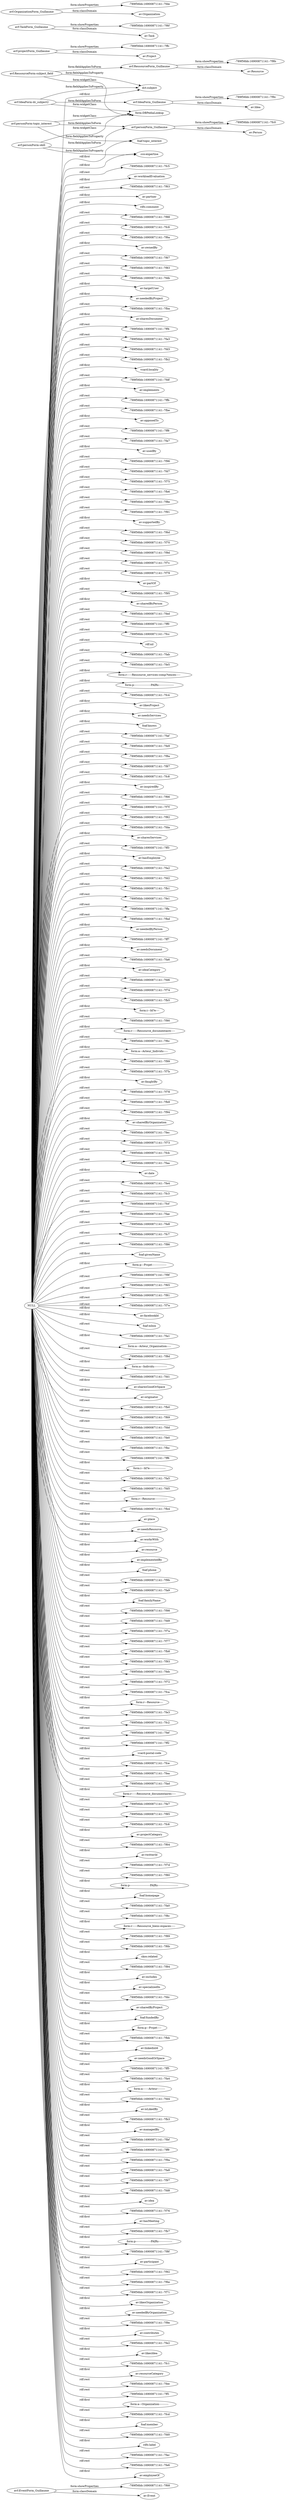 digraph ar2dtool_diagram { 
rankdir=LR;
size="1501"
	"avf:EventForm_Guillaume" -> "-789f56bb:16900871141:-7f68" [ label = "form:showProperties" ];
	"avf:EventForm_Guillaume" -> "av:Event" [ label = "form:classDomain" ];
	"avf:personForm-topic_interest" -> "form:DBPediaLookup" [ label = "form:widgetClass" ];
	"avf:personForm-topic_interest" -> "foaf:topic_interest" [ label = "form:fieldAppliesToProperty" ];
	"avf:personForm-topic_interest" -> "avf:personForm_Guillaume" [ label = "form:fieldAppliesToForm" ];
	"avf:projectForm_Guillaume" -> "-789f56bb:16900871141:-7ffc" [ label = "form:showProperties" ];
	"avf:projectForm_Guillaume" -> "av:Project" [ label = "form:classDomain" ];
	"avf:TaskForm_Guillaume" -> "-789f56bb:16900871141:-7f6f" [ label = "form:showProperties" ];
	"avf:TaskForm_Guillaume" -> "av:Task" [ label = "form:classDomain" ];
	"avf:RessourceForm-subject_field" -> "form:DBPediaLookup" [ label = "form:widgetClass" ];
	"avf:RessourceForm-subject_field" -> "dct:subject" [ label = "form:fieldAppliesToProperty" ];
	"avf:RessourceForm-subject_field" -> "avf:RessourceForm_Guillaume" [ label = "form:fieldAppliesToForm" ];
	"avf:personForm-skill" -> "form:DBPediaLookup" [ label = "form:widgetClass" ];
	"avf:personForm-skill" -> "cco:expertise" [ label = "form:fieldAppliesToProperty" ];
	"avf:personForm-skill" -> "avf:personForm_Guillaume" [ label = "form:fieldAppliesToForm" ];
	"avf:IdeaForm_Guillaume" -> "-789f56bb:16900871141:-7f9c" [ label = "form:showProperties" ];
	"avf:IdeaForm_Guillaume" -> "av:Idea" [ label = "form:classDomain" ];
	"avf:personForm_Guillaume" -> "-789f56bb:16900871141:-7fc0" [ label = "form:showProperties" ];
	"avf:personForm_Guillaume" -> "av:Person" [ label = "form:classDomain" ];
	"avf:RessourceForm_Guillaume" -> "-789f56bb:16900871141:-7f8b" [ label = "form:showProperties" ];
	"avf:RessourceForm_Guillaume" -> "av:Resource" [ label = "form:classDomain" ];
	"NULL" -> "-789f56bb:16900871141:-7f6d" [ label = "rdf:rest" ];
	"NULL" -> "-789f56bb:16900871141:-7f70" [ label = "rdf:rest" ];
	"NULL" -> "-789f56bb:16900871141:-7f9d" [ label = "rdf:rest" ];
	"NULL" -> "-789f56bb:16900871141:-7f7c" [ label = "rdf:rest" ];
	"NULL" -> "-789f56bb:16900871141:-7f79" [ label = "rdf:rest" ];
	"NULL" -> "av:partOf" [ label = "rdf:first" ];
	"NULL" -> "-789f56bb:16900871141:-7f95" [ label = "rdf:rest" ];
	"NULL" -> "av:sharedByPerson" [ label = "rdf:first" ];
	"NULL" -> "-789f56bb:16900871141:-7fed" [ label = "rdf:rest" ];
	"NULL" -> "-789f56bb:16900871141:-7ff0" [ label = "rdf:rest" ];
	"NULL" -> "-789f56bb:16900871141:-7fcc" [ label = "rdf:rest" ];
	"NULL" -> "rdf:nil" [ label = "rdf:rest" ];
	"NULL" -> "-789f56bb:16900871141:-7fab" [ label = "rdf:rest" ];
	"NULL" -> "-789f56bb:16900871141:-7fe5" [ label = "rdf:rest" ];
	"NULL" -> "form:r------Ressource_services-comp?tences-----" [ label = "rdf:first" ];
	"NULL" -> "form:p--------------------PAIRs------------------" [ label = "rdf:first" ];
	"NULL" -> "-789f56bb:16900871141:-7fc4" [ label = "rdf:rest" ];
	"NULL" -> "av:likesProject" [ label = "rdf:first" ];
	"NULL" -> "av:needsServices" [ label = "rdf:first" ];
	"NULL" -> "foaf:knows" [ label = "rdf:first" ];
	"NULL" -> "-789f56bb:16900871141:-7faf" [ label = "rdf:rest" ];
	"NULL" -> "-789f56bb:16900871141:-7fe9" [ label = "rdf:rest" ];
	"NULL" -> "-789f56bb:16900871141:-7f8a" [ label = "rdf:rest" ];
	"NULL" -> "-789f56bb:16900871141:-7f87" [ label = "rdf:rest" ];
	"NULL" -> "-789f56bb:16900871141:-7fc8" [ label = "rdf:rest" ];
	"NULL" -> "av:inspiredBy" [ label = "rdf:first" ];
	"NULL" -> "-789f56bb:16900871141:-7f66" [ label = "rdf:rest" ];
	"NULL" -> "-789f56bb:16900871141:-7f7f" [ label = "rdf:rest" ];
	"NULL" -> "-789f56bb:16900871141:-7f82" [ label = "rdf:rest" ];
	"NULL" -> "-789f56bb:16900871141:-7fda" [ label = "rdf:rest" ];
	"NULL" -> "av:sharesServices" [ label = "rdf:first" ];
	"NULL" -> "-789f56bb:16900871141:-7ff3" [ label = "rdf:rest" ];
	"NULL" -> "av:hasEmployee" [ label = "rdf:first" ];
	"NULL" -> "-789f56bb:16900871141:-7fa2" [ label = "rdf:rest" ];
	"NULL" -> "-789f56bb:16900871141:-7fd2" [ label = "rdf:rest" ];
	"NULL" -> "-789f56bb:16900871141:-7fb1" [ label = "rdf:rest" ];
	"NULL" -> "-789f56bb:16900871141:-7fe1" [ label = "rdf:rest" ];
	"NULL" -> "-789f56bb:16900871141:-7ffa" [ label = "rdf:rest" ];
	"NULL" -> "-789f56bb:16900871141:-7fbd" [ label = "rdf:rest" ];
	"NULL" -> "av:neededByPerson" [ label = "rdf:first" ];
	"NULL" -> "-789f56bb:16900871141:-7ff7" [ label = "rdf:rest" ];
	"NULL" -> "av:needsDocument" [ label = "rdf:first" ];
	"NULL" -> "-789f56bb:16900871141:-7fa6" [ label = "rdf:rest" ];
	"NULL" -> "av:ideaCategory" [ label = "rdf:first" ];
	"NULL" -> "-789f56bb:16900871141:-7fd6" [ label = "rdf:rest" ];
	"NULL" -> "-789f56bb:16900871141:-7f74" [ label = "rdf:rest" ];
	"NULL" -> "-789f56bb:16900871141:-7fb5" [ label = "rdf:rest" ];
	"NULL" -> "form:i---Id?e----" [ label = "rdf:first" ];
	"NULL" -> "-789f56bb:16900871141:-7f90" [ label = "rdf:rest" ];
	"NULL" -> "form:r------Ressource_documentaire-----" [ label = "rdf:first" ];
	"NULL" -> "-789f56bb:16900871141:-7f6c" [ label = "rdf:rest" ];
	"NULL" -> "form:a---Acteur_Individu-----" [ label = "rdf:first" ];
	"NULL" -> "-789f56bb:16900871141:-7f99" [ label = "rdf:rest" ];
	"NULL" -> "-789f56bb:16900871141:-7f7b" [ label = "rdf:rest" ];
	"NULL" -> "av:faughtBy" [ label = "rdf:first" ];
	"NULL" -> "-789f56bb:16900871141:-7f78" [ label = "rdf:rest" ];
	"NULL" -> "-789f56bb:16900871141:-7fb9" [ label = "rdf:rest" ];
	"NULL" -> "-789f56bb:16900871141:-7f94" [ label = "rdf:rest" ];
	"NULL" -> "av:sharedByOrganization" [ label = "rdf:first" ];
	"NULL" -> "-789f56bb:16900871141:-7fec" [ label = "rdf:rest" ];
	"NULL" -> "-789f56bb:16900871141:-7f73" [ label = "rdf:rest" ];
	"NULL" -> "-789f56bb:16900871141:-7fcb" [ label = "rdf:rest" ];
	"NULL" -> "-789f56bb:16900871141:-7faa" [ label = "rdf:rest" ];
	"NULL" -> "av:date" [ label = "rdf:first" ];
	"NULL" -> "-789f56bb:16900871141:-7fe4" [ label = "rdf:rest" ];
	"NULL" -> "-789f56bb:16900871141:-7fc3" [ label = "rdf:rest" ];
	"NULL" -> "-789f56bb:16900871141:-7fcf" [ label = "rdf:rest" ];
	"NULL" -> "dct:subject" [ label = "rdf:first" ];
	"NULL" -> "-789f56bb:16900871141:-7fae" [ label = "rdf:rest" ];
	"NULL" -> "-789f56bb:16900871141:-7fe8" [ label = "rdf:rest" ];
	"NULL" -> "-789f56bb:16900871141:-7fc7" [ label = "rdf:rest" ];
	"NULL" -> "-789f56bb:16900871141:-7f86" [ label = "rdf:rest" ];
	"NULL" -> "foaf:givenName" [ label = "rdf:first" ];
	"NULL" -> "form:p---Projet-----------------" [ label = "rdf:first" ];
	"NULL" -> "-789f56bb:16900871141:-7f9f" [ label = "rdf:rest" ];
	"NULL" -> "-789f56bb:16900871141:-7f65" [ label = "rdf:rest" ];
	"NULL" -> "-789f56bb:16900871141:-7f81" [ label = "rdf:rest" ];
	"NULL" -> "-789f56bb:16900871141:-7f7e" [ label = "rdf:rest" ];
	"NULL" -> "av:facebookId" [ label = "rdf:first" ];
	"NULL" -> "foaf:mbox" [ label = "rdf:first" ];
	"NULL" -> "foaf:topic_interest" [ label = "rdf:first" ];
	"NULL" -> "-789f56bb:16900871141:-7fa1" [ label = "rdf:rest" ];
	"NULL" -> "form:a---Acteur_Organisation-----" [ label = "rdf:first" ];
	"NULL" -> "-789f56bb:16900871141:-7f8d" [ label = "rdf:rest" ];
	"NULL" -> "form:a---Individu---------------" [ label = "rdf:first" ];
	"NULL" -> "-789f56bb:16900871141:-7fd1" [ label = "rdf:rest" ];
	"NULL" -> "av:sharesGoodOrSpace" [ label = "rdf:first" ];
	"NULL" -> "av:originator" [ label = "rdf:first" ];
	"NULL" -> "-789f56bb:16900871141:-7fb0" [ label = "rdf:rest" ];
	"NULL" -> "-789f56bb:16900871141:-7f69" [ label = "rdf:rest" ];
	"NULL" -> "cco:expertise" [ label = "rdf:first" ];
	"NULL" -> "-789f56bb:16900871141:-7fdd" [ label = "rdf:rest" ];
	"NULL" -> "-789f56bb:16900871141:-7fe0" [ label = "rdf:rest" ];
	"NULL" -> "-789f56bb:16900871141:-7fbc" [ label = "rdf:rest" ];
	"NULL" -> "-789f56bb:16900871141:-7ff6" [ label = "rdf:rest" ];
	"NULL" -> "form:i---Id?e-------------------" [ label = "rdf:first" ];
	"NULL" -> "-789f56bb:16900871141:-7fa5" [ label = "rdf:rest" ];
	"NULL" -> "-789f56bb:16900871141:-7fd5" [ label = "rdf:rest" ];
	"NULL" -> "form:r---Resource---------------" [ label = "rdf:first" ];
	"NULL" -> "-789f56bb:16900871141:-7fb4" [ label = "rdf:rest" ];
	"NULL" -> "av:place" [ label = "rdf:first" ];
	"NULL" -> "av:needsResource" [ label = "rdf:first" ];
	"NULL" -> "av:worksWith" [ label = "rdf:first" ];
	"NULL" -> "av:resource" [ label = "rdf:first" ];
	"NULL" -> "av:implementedBy" [ label = "rdf:first" ];
	"NULL" -> "foaf:phone" [ label = "rdf:first" ];
	"NULL" -> "-789f56bb:16900871141:-7f9b" [ label = "rdf:rest" ];
	"NULL" -> "-789f56bb:16900871141:-7fa9" [ label = "rdf:rest" ];
	"NULL" -> "foaf:familyName" [ label = "rdf:first" ];
	"NULL" -> "-789f56bb:16900871141:-7f98" [ label = "rdf:rest" ];
	"NULL" -> "-789f56bb:16900871141:-7fd9" [ label = "rdf:rest" ];
	"NULL" -> "-789f56bb:16900871141:-7f7a" [ label = "rdf:rest" ];
	"NULL" -> "-789f56bb:16900871141:-7f77" [ label = "rdf:rest" ];
	"NULL" -> "-789f56bb:16900871141:-7fb8" [ label = "rdf:rest" ];
	"NULL" -> "-789f56bb:16900871141:-7f93" [ label = "rdf:rest" ];
	"NULL" -> "-789f56bb:16900871141:-7feb" [ label = "rdf:rest" ];
	"NULL" -> "-789f56bb:16900871141:-7f72" [ label = "rdf:rest" ];
	"NULL" -> "-789f56bb:16900871141:-7fca" [ label = "rdf:rest" ];
	"NULL" -> "form:r---Resource----" [ label = "rdf:first" ];
	"NULL" -> "-789f56bb:16900871141:-7fe3" [ label = "rdf:rest" ];
	"NULL" -> "-789f56bb:16900871141:-7fc2" [ label = "rdf:rest" ];
	"NULL" -> "-789f56bb:16900871141:-7fef" [ label = "rdf:rest" ];
	"NULL" -> "-789f56bb:16900871141:-7ff2" [ label = "rdf:rest" ];
	"NULL" -> "vcard:postal-code" [ label = "rdf:first" ];
	"NULL" -> "-789f56bb:16900871141:-7fce" [ label = "rdf:rest" ];
	"NULL" -> "-789f56bb:16900871141:-7fea" [ label = "rdf:rest" ];
	"NULL" -> "-789f56bb:16900871141:-7fad" [ label = "rdf:rest" ];
	"NULL" -> "form:r------Ressource_documentaires-----" [ label = "rdf:first" ];
	"NULL" -> "-789f56bb:16900871141:-7fe7" [ label = "rdf:rest" ];
	"NULL" -> "-789f56bb:16900871141:-7f85" [ label = "rdf:rest" ];
	"NULL" -> "-789f56bb:16900871141:-7fc6" [ label = "rdf:rest" ];
	"NULL" -> "av:projectCategory" [ label = "rdf:first" ];
	"NULL" -> "-789f56bb:16900871141:-7f64" [ label = "rdf:rest" ];
	"NULL" -> "av:twitterId" [ label = "rdf:first" ];
	"NULL" -> "-789f56bb:16900871141:-7f7d" [ label = "rdf:rest" ];
	"NULL" -> "-789f56bb:16900871141:-7f80" [ label = "rdf:rest" ];
	"NULL" -> "form:p------------------------PAIRs------------------------" [ label = "rdf:first" ];
	"NULL" -> "foaf:homepage" [ label = "rdf:first" ];
	"NULL" -> "-789f56bb:16900871141:-7fa0" [ label = "rdf:rest" ];
	"NULL" -> "-789f56bb:16900871141:-7f8c" [ label = "rdf:rest" ];
	"NULL" -> "form:r------Ressource_biens-espaces-----" [ label = "rdf:first" ];
	"NULL" -> "-789f56bb:16900871141:-7f89" [ label = "rdf:rest" ];
	"NULL" -> "-789f56bb:16900871141:-7f6b" [ label = "rdf:rest" ];
	"NULL" -> "skos:related" [ label = "rdf:first" ];
	"NULL" -> "-789f56bb:16900871141:-7f84" [ label = "rdf:rest" ];
	"NULL" -> "av:includes" [ label = "rdf:first" ];
	"NULL" -> "av:specializedIn" [ label = "rdf:first" ];
	"NULL" -> "-789f56bb:16900871141:-7fdc" [ label = "rdf:rest" ];
	"NULL" -> "av:sharedByProject" [ label = "rdf:first" ];
	"NULL" -> "foaf:fundedBy" [ label = "rdf:first" ];
	"NULL" -> "form:p---Projet-----" [ label = "rdf:first" ];
	"NULL" -> "-789f56bb:16900871141:-7fbb" [ label = "rdf:rest" ];
	"NULL" -> "av:linkedinId" [ label = "rdf:first" ];
	"NULL" -> "av:needsGoodOrSpace" [ label = "rdf:first" ];
	"NULL" -> "-789f56bb:16900871141:-7ff5" [ label = "rdf:rest" ];
	"NULL" -> "-789f56bb:16900871141:-7fa4" [ label = "rdf:rest" ];
	"NULL" -> "form:a-------Acteur---------" [ label = "rdf:first" ];
	"NULL" -> "-789f56bb:16900871141:-7fd4" [ label = "rdf:rest" ];
	"NULL" -> "av:isLikedBy" [ label = "rdf:first" ];
	"NULL" -> "-789f56bb:16900871141:-7fb3" [ label = "rdf:rest" ];
	"NULL" -> "av:managedBy" [ label = "rdf:first" ];
	"NULL" -> "-789f56bb:16900871141:-7fbf" [ label = "rdf:rest" ];
	"NULL" -> "-789f56bb:16900871141:-7ff9" [ label = "rdf:rest" ];
	"NULL" -> "-789f56bb:16900871141:-7f9a" [ label = "rdf:rest" ];
	"NULL" -> "-789f56bb:16900871141:-7fa8" [ label = "rdf:rest" ];
	"NULL" -> "-789f56bb:16900871141:-7f97" [ label = "rdf:rest" ];
	"NULL" -> "-789f56bb:16900871141:-7fd8" [ label = "rdf:rest" ];
	"NULL" -> "av:idea" [ label = "rdf:first" ];
	"NULL" -> "-789f56bb:16900871141:-7f76" [ label = "rdf:rest" ];
	"NULL" -> "av:hasMeeting" [ label = "rdf:first" ];
	"NULL" -> "-789f56bb:16900871141:-7fb7" [ label = "rdf:rest" ];
	"NULL" -> "form:p------------------PAIRs----------------" [ label = "rdf:first" ];
	"NULL" -> "-789f56bb:16900871141:-7f8f" [ label = "rdf:rest" ];
	"NULL" -> "av:participant" [ label = "rdf:first" ];
	"NULL" -> "-789f56bb:16900871141:-7f92" [ label = "rdf:rest" ];
	"NULL" -> "-789f56bb:16900871141:-7f6e" [ label = "rdf:rest" ];
	"NULL" -> "-789f56bb:16900871141:-7f71" [ label = "rdf:rest" ];
	"NULL" -> "av:likesOrganization" [ label = "rdf:first" ];
	"NULL" -> "av:neededByOrganization" [ label = "rdf:first" ];
	"NULL" -> "-789f56bb:16900871141:-7f9e" [ label = "rdf:rest" ];
	"NULL" -> "av:contributes" [ label = "rdf:first" ];
	"NULL" -> "-789f56bb:16900871141:-7fe2" [ label = "rdf:rest" ];
	"NULL" -> "av:likesIdea" [ label = "rdf:first" ];
	"NULL" -> "-789f56bb:16900871141:-7fc1" [ label = "rdf:rest" ];
	"NULL" -> "av:resourceCategory" [ label = "rdf:first" ];
	"NULL" -> "-789f56bb:16900871141:-7fee" [ label = "rdf:rest" ];
	"NULL" -> "-789f56bb:16900871141:-7ff1" [ label = "rdf:rest" ];
	"NULL" -> "form:a---Organization-----------" [ label = "rdf:first" ];
	"NULL" -> "-789f56bb:16900871141:-7fcd" [ label = "rdf:rest" ];
	"NULL" -> "foaf:member" [ label = "rdf:first" ];
	"NULL" -> "-789f56bb:16900871141:-7fd0" [ label = "rdf:rest" ];
	"NULL" -> "rdfs:label" [ label = "rdf:first" ];
	"NULL" -> "-789f56bb:16900871141:-7fac" [ label = "rdf:rest" ];
	"NULL" -> "-789f56bb:16900871141:-7fe6" [ label = "rdf:rest" ];
	"NULL" -> "av:employeeOf" [ label = "rdf:first" ];
	"NULL" -> "-789f56bb:16900871141:-7fc5" [ label = "rdf:rest" ];
	"NULL" -> "av:workloadEvaluation" [ label = "rdf:first" ];
	"NULL" -> "-789f56bb:16900871141:-7f63" [ label = "rdf:rest" ];
	"NULL" -> "av:partner" [ label = "rdf:first" ];
	"NULL" -> "rdfs:comment" [ label = "rdf:first" ];
	"NULL" -> "-789f56bb:16900871141:-7f88" [ label = "rdf:rest" ];
	"NULL" -> "-789f56bb:16900871141:-7fc9" [ label = "rdf:rest" ];
	"NULL" -> "-789f56bb:16900871141:-7f6a" [ label = "rdf:rest" ];
	"NULL" -> "av:ownedBy" [ label = "rdf:first" ];
	"NULL" -> "-789f56bb:16900871141:-7f67" [ label = "rdf:rest" ];
	"NULL" -> "-789f56bb:16900871141:-7f83" [ label = "rdf:rest" ];
	"NULL" -> "-789f56bb:16900871141:-7fdb" [ label = "rdf:rest" ];
	"NULL" -> "av:targetUser" [ label = "rdf:first" ];
	"NULL" -> "av:neededByProject" [ label = "rdf:first" ];
	"NULL" -> "-789f56bb:16900871141:-7fba" [ label = "rdf:rest" ];
	"NULL" -> "av:sharesDocument" [ label = "rdf:first" ];
	"NULL" -> "-789f56bb:16900871141:-7ff4" [ label = "rdf:rest" ];
	"NULL" -> "-789f56bb:16900871141:-7fa3" [ label = "rdf:rest" ];
	"NULL" -> "-789f56bb:16900871141:-7fd3" [ label = "rdf:rest" ];
	"NULL" -> "-789f56bb:16900871141:-7fb2" [ label = "rdf:rest" ];
	"NULL" -> "vcard:locality" [ label = "rdf:first" ];
	"NULL" -> "-789f56bb:16900871141:-7fdf" [ label = "rdf:rest" ];
	"NULL" -> "av:implements" [ label = "rdf:first" ];
	"NULL" -> "-789f56bb:16900871141:-7ffb" [ label = "rdf:rest" ];
	"NULL" -> "-789f56bb:16900871141:-7fbe" [ label = "rdf:rest" ];
	"NULL" -> "av:opposedTo" [ label = "rdf:first" ];
	"NULL" -> "-789f56bb:16900871141:-7ff8" [ label = "rdf:rest" ];
	"NULL" -> "-789f56bb:16900871141:-7fa7" [ label = "rdf:rest" ];
	"NULL" -> "av:usedBy" [ label = "rdf:first" ];
	"NULL" -> "-789f56bb:16900871141:-7f96" [ label = "rdf:rest" ];
	"NULL" -> "-789f56bb:16900871141:-7fd7" [ label = "rdf:rest" ];
	"NULL" -> "-789f56bb:16900871141:-7f75" [ label = "rdf:rest" ];
	"NULL" -> "-789f56bb:16900871141:-7fb6" [ label = "rdf:rest" ];
	"NULL" -> "-789f56bb:16900871141:-7f8e" [ label = "rdf:rest" ];
	"NULL" -> "-789f56bb:16900871141:-7f91" [ label = "rdf:rest" ];
	"NULL" -> "av:supportedBy" [ label = "rdf:first" ];
	"avf:IdeaForm-dc_subject2" -> "form:DBPediaLookup" [ label = "form:widgetClass" ];
	"avf:IdeaForm-dc_subject2" -> "dct:subject" [ label = "form:fieldAppliesToProperty" ];
	"avf:IdeaForm-dc_subject2" -> "avf:IdeaForm_Guillaume" [ label = "form:fieldAppliesToForm" ];
	"avf:OrganizationForm_Guillaume" -> "-789f56bb:16900871141:-7fde" [ label = "form:showProperties" ];
	"avf:OrganizationForm_Guillaume" -> "av:Organization" [ label = "form:classDomain" ];

}
